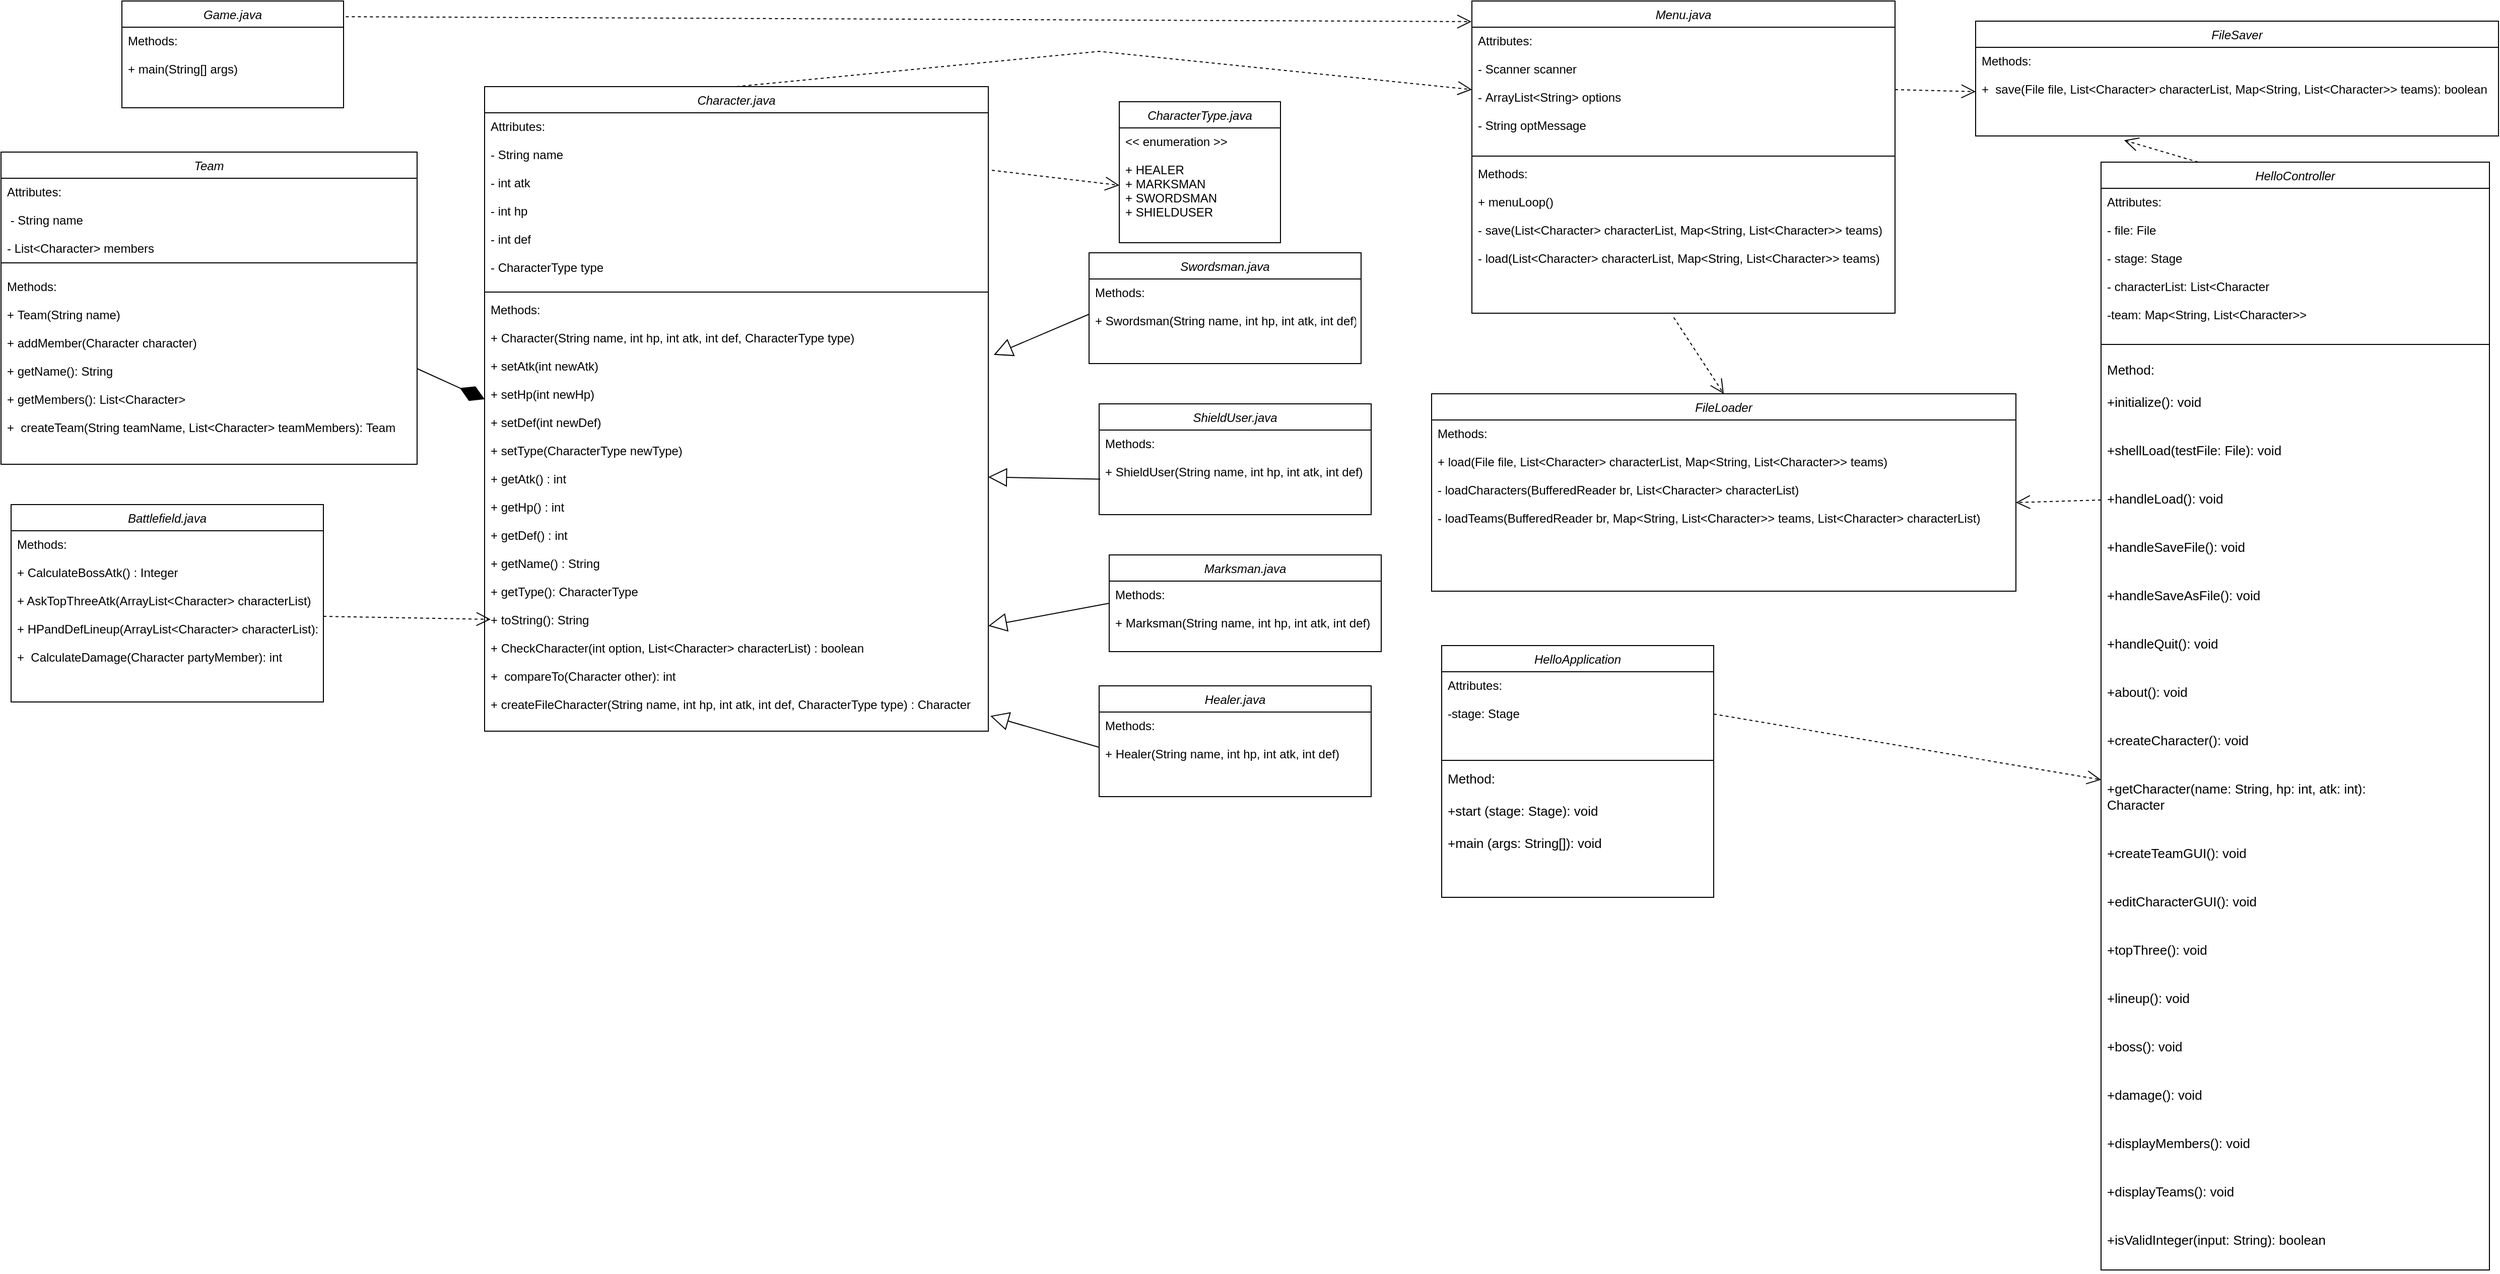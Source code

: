 <mxfile version="24.2.5" type="device">
  <diagram id="C5RBs43oDa-KdzZeNtuy" name="Page-1">
    <mxGraphModel dx="2799" dy="875" grid="1" gridSize="10" guides="1" tooltips="1" connect="1" arrows="1" fold="1" page="1" pageScale="1" pageWidth="827" pageHeight="1169" math="0" shadow="0">
      <root>
        <mxCell id="WIyWlLk6GJQsqaUBKTNV-0" />
        <mxCell id="WIyWlLk6GJQsqaUBKTNV-1" parent="WIyWlLk6GJQsqaUBKTNV-0" />
        <mxCell id="zkfFHV4jXpPFQw0GAbJ--0" value="Game.java" style="swimlane;fontStyle=2;align=center;verticalAlign=top;childLayout=stackLayout;horizontal=1;startSize=26;horizontalStack=0;resizeParent=1;resizeLast=0;collapsible=1;marginBottom=0;rounded=0;shadow=0;strokeWidth=1;" parent="WIyWlLk6GJQsqaUBKTNV-1" vertex="1">
          <mxGeometry x="20" y="10" width="220" height="106" as="geometry">
            <mxRectangle x="230" y="140" width="160" height="26" as="alternateBounds" />
          </mxGeometry>
        </mxCell>
        <mxCell id="zkfFHV4jXpPFQw0GAbJ--5" value="Methods:&#xa;&#xa;+ main(String[] args)&#xa;&#xa;&#xa;&#xa;" style="text;align=left;verticalAlign=top;spacingLeft=4;spacingRight=4;overflow=hidden;rotatable=0;points=[[0,0.5],[1,0.5]];portConstraint=eastwest;" parent="zkfFHV4jXpPFQw0GAbJ--0" vertex="1">
          <mxGeometry y="26" width="220" height="80" as="geometry" />
        </mxCell>
        <mxCell id="C-_iMZTlnANnUGbADPzh-8" value="Healer.java" style="swimlane;fontStyle=2;align=center;verticalAlign=top;childLayout=stackLayout;horizontal=1;startSize=26;horizontalStack=0;resizeParent=1;resizeLast=0;collapsible=1;marginBottom=0;rounded=0;shadow=0;strokeWidth=1;" parent="WIyWlLk6GJQsqaUBKTNV-1" vertex="1">
          <mxGeometry x="990" y="690" width="270" height="110" as="geometry">
            <mxRectangle x="230" y="140" width="160" height="26" as="alternateBounds" />
          </mxGeometry>
        </mxCell>
        <mxCell id="C-_iMZTlnANnUGbADPzh-11" value="Methods:&#xa;&#xa;+ Healer(String name, int hp, int atk, int def)&#xa;&#xa;&#xa;" style="text;align=left;verticalAlign=top;spacingLeft=4;spacingRight=4;overflow=hidden;rotatable=0;points=[[0,0.5],[1,0.5]];portConstraint=eastwest;" parent="C-_iMZTlnANnUGbADPzh-8" vertex="1">
          <mxGeometry y="26" width="270" height="70" as="geometry" />
        </mxCell>
        <mxCell id="C-_iMZTlnANnUGbADPzh-12" value="Character.java&#xa;" style="swimlane;fontStyle=2;align=center;verticalAlign=top;childLayout=stackLayout;horizontal=1;startSize=26;horizontalStack=0;resizeParent=1;resizeLast=0;collapsible=1;marginBottom=0;rounded=0;shadow=0;strokeWidth=1;" parent="WIyWlLk6GJQsqaUBKTNV-1" vertex="1">
          <mxGeometry x="380" y="95" width="500" height="640" as="geometry">
            <mxRectangle x="230" y="140" width="160" height="26" as="alternateBounds" />
          </mxGeometry>
        </mxCell>
        <mxCell id="C-_iMZTlnANnUGbADPzh-13" value="Attributes: &#xa;&#xa;- String name&#xa;&#xa;- int atk&#xa;&#xa;- int hp&#xa;&#xa;- int def&#xa;&#xa;- CharacterType type&#xa;" style="text;align=left;verticalAlign=top;spacingLeft=4;spacingRight=4;overflow=hidden;rotatable=0;points=[[0,0.5],[1,0.5]];portConstraint=eastwest;rounded=0;shadow=0;html=0;" parent="C-_iMZTlnANnUGbADPzh-12" vertex="1">
          <mxGeometry y="26" width="500" height="174" as="geometry" />
        </mxCell>
        <mxCell id="C-_iMZTlnANnUGbADPzh-14" value="" style="line;html=1;strokeWidth=1;align=left;verticalAlign=middle;spacingTop=-1;spacingLeft=3;spacingRight=3;rotatable=0;labelPosition=right;points=[];portConstraint=eastwest;" parent="C-_iMZTlnANnUGbADPzh-12" vertex="1">
          <mxGeometry y="200" width="500" height="8" as="geometry" />
        </mxCell>
        <mxCell id="C-_iMZTlnANnUGbADPzh-15" value="Methods:&#xa;&#xa;+ Character(String name, int hp, int atk, int def, CharacterType type)&#xa;&#xa;+ setAtk(int newAtk) &#xa;&#xa;+ setHp(int newHp)&#xa;&#xa;+ setDef(int newDef)&#xa;&#xa;+ setType(CharacterType newType)&#xa;&#xa;+ getAtk() : int&#xa;&#xa;+ getHp() : int&#xa;&#xa;+ getDef() : int&#xa;&#xa;+ getName() : String&#xa;&#xa;+ getType(): CharacterType&#xa;&#xa;+ toString(): String&#xa;&#xa;+ CheckCharacter(int option, List&lt;Character&gt; characterList) : boolean&#xa;&#xa;+  compareTo(Character other): int&#xa;&#xa;+ createFileCharacter(String name, int hp, int atk, int def, CharacterType type) : Character&#xa;&#xa;&#xa;" style="text;align=left;verticalAlign=top;spacingLeft=4;spacingRight=4;overflow=hidden;rotatable=0;points=[[0,0.5],[1,0.5]];portConstraint=eastwest;" parent="C-_iMZTlnANnUGbADPzh-12" vertex="1">
          <mxGeometry y="208" width="500" height="432" as="geometry" />
        </mxCell>
        <mxCell id="C-_iMZTlnANnUGbADPzh-24" value="Battlefield.java" style="swimlane;fontStyle=2;align=center;verticalAlign=top;childLayout=stackLayout;horizontal=1;startSize=26;horizontalStack=0;resizeParent=1;resizeLast=0;collapsible=1;marginBottom=0;rounded=0;shadow=0;strokeWidth=1;" parent="WIyWlLk6GJQsqaUBKTNV-1" vertex="1">
          <mxGeometry x="-90" y="510" width="310" height="196" as="geometry">
            <mxRectangle x="230" y="140" width="160" height="26" as="alternateBounds" />
          </mxGeometry>
        </mxCell>
        <mxCell id="C-_iMZTlnANnUGbADPzh-27" value="Methods:        &#xa;&#xa;+ CalculateBossAtk() : Integer&#xa;&#xa;+ AskTopThreeAtk(ArrayList&lt;Character&gt; characterList)&#xa;&#xa;+ HPandDefLineup(ArrayList&lt;Character&gt; characterList):&#xa;    &#xa;+  CalculateDamage(Character partyMember): int        &#xa;&#xa;" style="text;align=left;verticalAlign=top;spacingLeft=4;spacingRight=4;overflow=hidden;rotatable=0;points=[[0,0.5],[1,0.5]];portConstraint=eastwest;" parent="C-_iMZTlnANnUGbADPzh-24" vertex="1">
          <mxGeometry y="26" width="310" height="170" as="geometry" />
        </mxCell>
        <mxCell id="qbDU9hnoMPu13N1oNHzN-0" value="FileLoader" style="swimlane;fontStyle=2;align=center;verticalAlign=top;childLayout=stackLayout;horizontal=1;startSize=26;horizontalStack=0;resizeParent=1;resizeLast=0;collapsible=1;marginBottom=0;rounded=0;shadow=0;strokeWidth=1;" parent="WIyWlLk6GJQsqaUBKTNV-1" vertex="1">
          <mxGeometry x="1320" y="400" width="580" height="196" as="geometry">
            <mxRectangle x="230" y="140" width="160" height="26" as="alternateBounds" />
          </mxGeometry>
        </mxCell>
        <mxCell id="qbDU9hnoMPu13N1oNHzN-3" value="Methods:&#xa;&#xa;+ load(File file, List&lt;Character&gt; characterList, Map&lt;String, List&lt;Character&gt;&gt; teams)&#xa;&#xa;- loadCharacters(BufferedReader br, List&lt;Character&gt; characterList)&#xa;&#xa;- loadTeams(BufferedReader br, Map&lt;String, List&lt;Character&gt;&gt; teams, List&lt;Character&gt; characterList)" style="text;align=left;verticalAlign=top;spacingLeft=4;spacingRight=4;overflow=hidden;rotatable=0;points=[[0,0.5],[1,0.5]];portConstraint=eastwest;" parent="qbDU9hnoMPu13N1oNHzN-0" vertex="1">
          <mxGeometry y="26" width="580" height="164" as="geometry" />
        </mxCell>
        <mxCell id="qbDU9hnoMPu13N1oNHzN-4" value="FileSaver" style="swimlane;fontStyle=2;align=center;verticalAlign=top;childLayout=stackLayout;horizontal=1;startSize=26;horizontalStack=0;resizeParent=1;resizeLast=0;collapsible=1;marginBottom=0;rounded=0;shadow=0;strokeWidth=1;" parent="WIyWlLk6GJQsqaUBKTNV-1" vertex="1">
          <mxGeometry x="1860" y="30" width="519" height="114" as="geometry">
            <mxRectangle x="230" y="140" width="160" height="26" as="alternateBounds" />
          </mxGeometry>
        </mxCell>
        <mxCell id="qbDU9hnoMPu13N1oNHzN-7" value="Methods:&#xa;&#xa;+  save(File file, List&lt;Character&gt; characterList, Map&lt;String, List&lt;Character&gt;&gt; teams): boolean" style="text;align=left;verticalAlign=top;spacingLeft=4;spacingRight=4;overflow=hidden;rotatable=0;points=[[0,0.5],[1,0.5]];portConstraint=eastwest;" parent="qbDU9hnoMPu13N1oNHzN-4" vertex="1">
          <mxGeometry y="26" width="519" height="88" as="geometry" />
        </mxCell>
        <mxCell id="qbDU9hnoMPu13N1oNHzN-8" value="Marksman.java" style="swimlane;fontStyle=2;align=center;verticalAlign=top;childLayout=stackLayout;horizontal=1;startSize=26;horizontalStack=0;resizeParent=1;resizeLast=0;collapsible=1;marginBottom=0;rounded=0;shadow=0;strokeWidth=1;" parent="WIyWlLk6GJQsqaUBKTNV-1" vertex="1">
          <mxGeometry x="1000" y="560" width="270" height="96" as="geometry">
            <mxRectangle x="230" y="140" width="160" height="26" as="alternateBounds" />
          </mxGeometry>
        </mxCell>
        <mxCell id="qbDU9hnoMPu13N1oNHzN-9" value="Methods:&#xa;&#xa;+ Marksman(String name, int hp, int atk, int def)&#xa;&#xa;&#xa;" style="text;align=left;verticalAlign=top;spacingLeft=4;spacingRight=4;overflow=hidden;rotatable=0;points=[[0,0.5],[1,0.5]];portConstraint=eastwest;" parent="qbDU9hnoMPu13N1oNHzN-8" vertex="1">
          <mxGeometry y="26" width="270" height="70" as="geometry" />
        </mxCell>
        <mxCell id="qbDU9hnoMPu13N1oNHzN-10" value="Swordsman.java" style="swimlane;fontStyle=2;align=center;verticalAlign=top;childLayout=stackLayout;horizontal=1;startSize=26;horizontalStack=0;resizeParent=1;resizeLast=0;collapsible=1;marginBottom=0;rounded=0;shadow=0;strokeWidth=1;" parent="WIyWlLk6GJQsqaUBKTNV-1" vertex="1">
          <mxGeometry x="980" y="260" width="270" height="110" as="geometry">
            <mxRectangle x="230" y="140" width="160" height="26" as="alternateBounds" />
          </mxGeometry>
        </mxCell>
        <mxCell id="qbDU9hnoMPu13N1oNHzN-11" value="Methods:&#xa;&#xa;+ Swordsman(String name, int hp, int atk, int def)&#xa;&#xa;&#xa;" style="text;align=left;verticalAlign=top;spacingLeft=4;spacingRight=4;overflow=hidden;rotatable=0;points=[[0,0.5],[1,0.5]];portConstraint=eastwest;" parent="qbDU9hnoMPu13N1oNHzN-10" vertex="1">
          <mxGeometry y="26" width="270" height="70" as="geometry" />
        </mxCell>
        <mxCell id="qbDU9hnoMPu13N1oNHzN-12" value="ShieldUser.java" style="swimlane;fontStyle=2;align=center;verticalAlign=top;childLayout=stackLayout;horizontal=1;startSize=26;horizontalStack=0;resizeParent=1;resizeLast=0;collapsible=1;marginBottom=0;rounded=0;shadow=0;strokeWidth=1;" parent="WIyWlLk6GJQsqaUBKTNV-1" vertex="1">
          <mxGeometry x="990" y="410" width="270" height="110" as="geometry">
            <mxRectangle x="230" y="140" width="160" height="26" as="alternateBounds" />
          </mxGeometry>
        </mxCell>
        <mxCell id="qbDU9hnoMPu13N1oNHzN-13" value="Methods:&#xa;&#xa;+ ShieldUser(String name, int hp, int atk, int def)&#xa;&#xa;&#xa;" style="text;align=left;verticalAlign=top;spacingLeft=4;spacingRight=4;overflow=hidden;rotatable=0;points=[[0,0.5],[1,0.5]];portConstraint=eastwest;" parent="qbDU9hnoMPu13N1oNHzN-12" vertex="1">
          <mxGeometry y="26" width="270" height="70" as="geometry" />
        </mxCell>
        <mxCell id="qbDU9hnoMPu13N1oNHzN-14" value="Menu.java&#xa;" style="swimlane;fontStyle=2;align=center;verticalAlign=top;childLayout=stackLayout;horizontal=1;startSize=26;horizontalStack=0;resizeParent=1;resizeLast=0;collapsible=1;marginBottom=0;rounded=0;shadow=0;strokeWidth=1;" parent="WIyWlLk6GJQsqaUBKTNV-1" vertex="1">
          <mxGeometry x="1360" y="10" width="420" height="310" as="geometry">
            <mxRectangle x="230" y="140" width="160" height="26" as="alternateBounds" />
          </mxGeometry>
        </mxCell>
        <mxCell id="qbDU9hnoMPu13N1oNHzN-15" value="Attributes: &#xa;&#xa;- Scanner scanner&#xa;&#xa;- ArrayList&lt;String&gt; options&#xa;&#xa;- String optMessage&#xa;" style="text;align=left;verticalAlign=top;spacingLeft=4;spacingRight=4;overflow=hidden;rotatable=0;points=[[0,0.5],[1,0.5]];portConstraint=eastwest;rounded=0;shadow=0;html=0;" parent="qbDU9hnoMPu13N1oNHzN-14" vertex="1">
          <mxGeometry y="26" width="420" height="124" as="geometry" />
        </mxCell>
        <mxCell id="qbDU9hnoMPu13N1oNHzN-16" value="" style="line;html=1;strokeWidth=1;align=left;verticalAlign=middle;spacingTop=-1;spacingLeft=3;spacingRight=3;rotatable=0;labelPosition=right;points=[];portConstraint=eastwest;" parent="qbDU9hnoMPu13N1oNHzN-14" vertex="1">
          <mxGeometry y="150" width="420" height="8" as="geometry" />
        </mxCell>
        <mxCell id="qbDU9hnoMPu13N1oNHzN-17" value="Methods:&#xa;&#xa;+ menuLoop()&#xa;&#xa;- save(List&lt;Character&gt; characterList, Map&lt;String, List&lt;Character&gt;&gt; teams)&#xa;&#xa;- load(List&lt;Character&gt; characterList, Map&lt;String, List&lt;Character&gt;&gt; teams)&#xa;" style="text;align=left;verticalAlign=top;spacingLeft=4;spacingRight=4;overflow=hidden;rotatable=0;points=[[0,0.5],[1,0.5]];portConstraint=eastwest;" parent="qbDU9hnoMPu13N1oNHzN-14" vertex="1">
          <mxGeometry y="158" width="420" height="152" as="geometry" />
        </mxCell>
        <mxCell id="AJ7v6v-4wFEmw7gHdWOU-1" value="" style="endArrow=open;endSize=12;dashed=1;html=1;rounded=0;exitX=0.477;exitY=1.028;exitDx=0;exitDy=0;exitPerimeter=0;entryX=0.5;entryY=0;entryDx=0;entryDy=0;" parent="WIyWlLk6GJQsqaUBKTNV-1" source="qbDU9hnoMPu13N1oNHzN-17" target="qbDU9hnoMPu13N1oNHzN-0" edge="1">
          <mxGeometry width="160" relative="1" as="geometry">
            <mxPoint x="1120" y="260" as="sourcePoint" />
            <mxPoint x="1280" y="260" as="targetPoint" />
          </mxGeometry>
        </mxCell>
        <mxCell id="AJ7v6v-4wFEmw7gHdWOU-2" value="" style="endArrow=open;endSize=12;dashed=1;html=1;rounded=0;entryX=0;entryY=0.5;entryDx=0;entryDy=0;exitX=1;exitY=0.5;exitDx=0;exitDy=0;" parent="WIyWlLk6GJQsqaUBKTNV-1" source="qbDU9hnoMPu13N1oNHzN-15" target="qbDU9hnoMPu13N1oNHzN-7" edge="1">
          <mxGeometry width="160" relative="1" as="geometry">
            <mxPoint x="1120" y="120" as="sourcePoint" />
            <mxPoint x="1280" y="120" as="targetPoint" />
          </mxGeometry>
        </mxCell>
        <mxCell id="AJ7v6v-4wFEmw7gHdWOU-3" value="" style="endArrow=block;endSize=16;endFill=0;html=1;rounded=0;exitX=0;exitY=0.5;exitDx=0;exitDy=0;entryX=1.004;entryY=0.965;entryDx=0;entryDy=0;entryPerimeter=0;" parent="WIyWlLk6GJQsqaUBKTNV-1" source="C-_iMZTlnANnUGbADPzh-11" target="C-_iMZTlnANnUGbADPzh-15" edge="1">
          <mxGeometry width="160" relative="1" as="geometry">
            <mxPoint x="500" y="710" as="sourcePoint" />
            <mxPoint x="660" y="710" as="targetPoint" />
          </mxGeometry>
        </mxCell>
        <mxCell id="AJ7v6v-4wFEmw7gHdWOU-4" value="" style="endArrow=block;endSize=16;endFill=0;html=1;rounded=0;exitX=0;exitY=0.5;exitDx=0;exitDy=0;entryX=1;entryY=0.758;entryDx=0;entryDy=0;entryPerimeter=0;" parent="WIyWlLk6GJQsqaUBKTNV-1" source="qbDU9hnoMPu13N1oNHzN-8" target="C-_iMZTlnANnUGbADPzh-15" edge="1">
          <mxGeometry width="160" relative="1" as="geometry">
            <mxPoint x="500" y="710" as="sourcePoint" />
            <mxPoint x="630" y="640" as="targetPoint" />
          </mxGeometry>
        </mxCell>
        <mxCell id="AJ7v6v-4wFEmw7gHdWOU-6" value="" style="endArrow=block;endSize=16;endFill=0;html=1;rounded=0;exitX=0;exitY=0.5;exitDx=0;exitDy=0;entryX=1.011;entryY=0.135;entryDx=0;entryDy=0;entryPerimeter=0;" parent="WIyWlLk6GJQsqaUBKTNV-1" source="qbDU9hnoMPu13N1oNHzN-11" target="C-_iMZTlnANnUGbADPzh-15" edge="1">
          <mxGeometry width="160" relative="1" as="geometry">
            <mxPoint x="500" y="710" as="sourcePoint" />
            <mxPoint x="660" y="710" as="targetPoint" />
          </mxGeometry>
        </mxCell>
        <mxCell id="AJ7v6v-4wFEmw7gHdWOU-7" value="CharacterType.java&#xa;" style="swimlane;fontStyle=2;align=center;verticalAlign=top;childLayout=stackLayout;horizontal=1;startSize=26;horizontalStack=0;resizeParent=1;resizeLast=0;collapsible=1;marginBottom=0;rounded=0;shadow=0;strokeWidth=1;" parent="WIyWlLk6GJQsqaUBKTNV-1" vertex="1">
          <mxGeometry x="1010" y="110" width="160" height="140" as="geometry">
            <mxRectangle x="230" y="140" width="160" height="26" as="alternateBounds" />
          </mxGeometry>
        </mxCell>
        <mxCell id="AJ7v6v-4wFEmw7gHdWOU-8" value="&lt;&lt; enumeration &gt;&gt;&#xa;&#xa;+ HEALER&#xa;+ MARKSMAN&#xa;+ SWORDSMAN&#xa;+ SHIELDUSER&#xa;&#xa; " style="text;align=left;verticalAlign=top;spacingLeft=4;spacingRight=4;overflow=hidden;rotatable=0;points=[[0,0.5],[1,0.5]];portConstraint=eastwest;rounded=0;shadow=0;html=0;" parent="AJ7v6v-4wFEmw7gHdWOU-7" vertex="1">
          <mxGeometry y="26" width="160" height="114" as="geometry" />
        </mxCell>
        <mxCell id="AJ7v6v-4wFEmw7gHdWOU-22" value="Team" style="swimlane;fontStyle=2;align=center;verticalAlign=top;childLayout=stackLayout;horizontal=1;startSize=26;horizontalStack=0;resizeParent=1;resizeLast=0;collapsible=1;marginBottom=0;rounded=0;shadow=0;strokeWidth=1;" parent="WIyWlLk6GJQsqaUBKTNV-1" vertex="1">
          <mxGeometry x="-100" y="160" width="413" height="310" as="geometry">
            <mxRectangle x="230" y="140" width="160" height="26" as="alternateBounds" />
          </mxGeometry>
        </mxCell>
        <mxCell id="AJ7v6v-4wFEmw7gHdWOU-23" value="Attributes:&#xa;&#xa; - String name&#xa;&#xa;- List&lt;Character&gt; members" style="text;align=left;verticalAlign=top;spacingLeft=4;spacingRight=4;overflow=hidden;rotatable=0;points=[[0,0.5],[1,0.5]];portConstraint=eastwest;rounded=0;shadow=0;html=0;" parent="AJ7v6v-4wFEmw7gHdWOU-22" vertex="1">
          <mxGeometry y="26" width="413" height="74" as="geometry" />
        </mxCell>
        <mxCell id="AJ7v6v-4wFEmw7gHdWOU-24" value="" style="line;html=1;strokeWidth=1;align=left;verticalAlign=middle;spacingTop=-1;spacingLeft=3;spacingRight=3;rotatable=0;labelPosition=right;points=[];portConstraint=eastwest;" parent="AJ7v6v-4wFEmw7gHdWOU-22" vertex="1">
          <mxGeometry y="100" width="413" height="20" as="geometry" />
        </mxCell>
        <mxCell id="AJ7v6v-4wFEmw7gHdWOU-25" value="Methods:&#xa;&#xa;+ Team(String name)&#xa;&#xa;+ addMember(Character character)&#xa;&#xa;+ getName(): String&#xa;&#xa;+ getMembers(): List&lt;Character&gt;&#xa;&#xa;+  createTeam(String teamName, List&lt;Character&gt; teamMembers): Team" style="text;align=left;verticalAlign=top;spacingLeft=4;spacingRight=4;overflow=hidden;rotatable=0;points=[[0,0.5],[1,0.5]];portConstraint=eastwest;" parent="AJ7v6v-4wFEmw7gHdWOU-22" vertex="1">
          <mxGeometry y="120" width="413" height="190" as="geometry" />
        </mxCell>
        <mxCell id="x1eWgWmqCYj6v43EixWF-4" value="HelloApplication" style="swimlane;fontStyle=2;align=center;verticalAlign=top;childLayout=stackLayout;horizontal=1;startSize=26;horizontalStack=0;resizeParent=1;resizeLast=0;collapsible=1;marginBottom=0;rounded=0;shadow=0;strokeWidth=1;" parent="WIyWlLk6GJQsqaUBKTNV-1" vertex="1">
          <mxGeometry x="1330" y="650" width="270" height="250" as="geometry">
            <mxRectangle x="230" y="140" width="160" height="26" as="alternateBounds" />
          </mxGeometry>
        </mxCell>
        <mxCell id="x1eWgWmqCYj6v43EixWF-5" value="Attributes:&#xa;&#xa;-stage: Stage" style="text;align=left;verticalAlign=top;spacingLeft=4;spacingRight=4;overflow=hidden;rotatable=0;points=[[0,0.5],[1,0.5]];portConstraint=eastwest;rounded=0;shadow=0;html=0;" parent="x1eWgWmqCYj6v43EixWF-4" vertex="1">
          <mxGeometry y="26" width="270" height="84" as="geometry" />
        </mxCell>
        <mxCell id="x1eWgWmqCYj6v43EixWF-6" value="" style="line;html=1;strokeWidth=1;align=left;verticalAlign=middle;spacingTop=-1;spacingLeft=3;spacingRight=3;rotatable=0;labelPosition=right;points=[];portConstraint=eastwest;" parent="x1eWgWmqCYj6v43EixWF-4" vertex="1">
          <mxGeometry y="110" width="270" height="8" as="geometry" />
        </mxCell>
        <mxCell id="x1eWgWmqCYj6v43EixWF-7" value="Method:&#xa;&#xa;+start (stage: Stage): void &#xa;&#xa;+main (args: String[]): void" style="text;align=left;verticalAlign=top;spacingLeft=4;spacingRight=4;overflow=hidden;rotatable=0;points=[[0,0.5],[1,0.5]];portConstraint=eastwest;fontSize=13;" parent="x1eWgWmqCYj6v43EixWF-4" vertex="1">
          <mxGeometry y="118" width="270" height="90" as="geometry" />
        </mxCell>
        <mxCell id="x1eWgWmqCYj6v43EixWF-9" value="HelloController" style="swimlane;fontStyle=2;align=center;verticalAlign=top;childLayout=stackLayout;horizontal=1;startSize=26;horizontalStack=0;resizeParent=1;resizeLast=0;collapsible=1;marginBottom=0;rounded=0;shadow=0;strokeWidth=1;" parent="WIyWlLk6GJQsqaUBKTNV-1" vertex="1">
          <mxGeometry x="1984.5" y="170" width="385.5" height="1100" as="geometry">
            <mxRectangle x="230" y="140" width="160" height="26" as="alternateBounds" />
          </mxGeometry>
        </mxCell>
        <mxCell id="x1eWgWmqCYj6v43EixWF-10" value="Attributes:&#xa;&#xa;- file: File &#xa;&#xa;- stage: Stage&#xa;&#xa;- characterList: List&lt;Character&#xa;&#xa;-team: Map&lt;String, List&lt;Character&gt;&gt;&#xa;&#xa;" style="text;align=left;verticalAlign=top;spacingLeft=4;spacingRight=4;overflow=hidden;rotatable=0;points=[[0,0.5],[1,0.5]];portConstraint=eastwest;rounded=0;shadow=0;html=0;" parent="x1eWgWmqCYj6v43EixWF-9" vertex="1">
          <mxGeometry y="26" width="385.5" height="144" as="geometry" />
        </mxCell>
        <mxCell id="x1eWgWmqCYj6v43EixWF-11" value="" style="line;html=1;strokeWidth=1;align=left;verticalAlign=middle;spacingTop=-1;spacingLeft=3;spacingRight=3;rotatable=0;labelPosition=right;points=[];portConstraint=eastwest;" parent="x1eWgWmqCYj6v43EixWF-9" vertex="1">
          <mxGeometry y="170" width="385.5" height="22" as="geometry" />
        </mxCell>
        <mxCell id="x1eWgWmqCYj6v43EixWF-12" value="Method:&#xa;&#xa;+initialize(): void               &#xa;&#xa;&#xa;+shellLoad(testFile: File): void  &#xa;&#xa;&#xa;+handleLoad(): void                &#xa;&#xa;&#xa;+handleSaveFile(): void            &#xa;&#xa;&#xa;+handleSaveAsFile(): void          &#xa;&#xa;&#xa;+handleQuit(): void                &#xa;&#xa;&#xa;+about(): void                     &#xa;&#xa;&#xa;+createCharacter(): void           &#xa;&#xa;&#xa;+getCharacter(name: String, hp: int, atk: int):&#xa;Character    &#xa;&#xa;&#xa;+createTeamGUI(): void             &#xa;&#xa;&#xa;+editCharacterGUI(): void          &#xa;&#xa;&#xa;+topThree(): void                  &#xa;&#xa;&#xa;+lineup(): void                    &#xa;&#xa;&#xa;+boss(): void                      &#xa;&#xa;&#xa;+damage(): void                    &#xa;&#xa;&#xa;+displayMembers(): void            &#xa;&#xa;&#xa;+displayTeams(): void              &#xa;&#xa;&#xa;+isValidInteger(input: String): boolean" style="text;align=left;verticalAlign=top;spacingLeft=4;spacingRight=4;overflow=hidden;rotatable=0;points=[[0,0.5],[1,0.5]];portConstraint=eastwest;fontSize=13;" parent="x1eWgWmqCYj6v43EixWF-9" vertex="1">
          <mxGeometry y="192" width="385.5" height="908" as="geometry" />
        </mxCell>
        <mxCell id="x1eWgWmqCYj6v43EixWF-14" value="" style="endArrow=open;endSize=12;dashed=1;html=1;rounded=0;exitX=0;exitY=0.158;exitDx=0;exitDy=0;exitPerimeter=0;entryX=1;entryY=0.5;entryDx=0;entryDy=0;" parent="WIyWlLk6GJQsqaUBKTNV-1" source="x1eWgWmqCYj6v43EixWF-12" target="qbDU9hnoMPu13N1oNHzN-3" edge="1">
          <mxGeometry width="160" relative="1" as="geometry">
            <mxPoint x="1570" y="334" as="sourcePoint" />
            <mxPoint x="1620" y="410" as="targetPoint" />
          </mxGeometry>
        </mxCell>
        <mxCell id="x1eWgWmqCYj6v43EixWF-15" value="" style="endArrow=open;endSize=12;dashed=1;html=1;rounded=0;exitX=0.25;exitY=0;exitDx=0;exitDy=0;entryX=0.284;entryY=1.048;entryDx=0;entryDy=0;entryPerimeter=0;" parent="WIyWlLk6GJQsqaUBKTNV-1" source="x1eWgWmqCYj6v43EixWF-9" target="qbDU9hnoMPu13N1oNHzN-7" edge="1">
          <mxGeometry width="160" relative="1" as="geometry">
            <mxPoint x="1580" y="344" as="sourcePoint" />
            <mxPoint x="1630" y="420" as="targetPoint" />
          </mxGeometry>
        </mxCell>
        <mxCell id="xbR5W7c9wwVilmZqhXMw-1" value="" style="endArrow=open;endSize=12;dashed=1;html=1;rounded=0;exitX=1.007;exitY=0.328;exitDx=0;exitDy=0;exitPerimeter=0;entryX=0;entryY=0.5;entryDx=0;entryDy=0;" parent="WIyWlLk6GJQsqaUBKTNV-1" source="C-_iMZTlnANnUGbADPzh-13" target="AJ7v6v-4wFEmw7gHdWOU-8" edge="1">
          <mxGeometry width="160" relative="1" as="geometry">
            <mxPoint x="860" y="240" as="sourcePoint" />
            <mxPoint x="1020" y="240" as="targetPoint" />
          </mxGeometry>
        </mxCell>
        <mxCell id="xbR5W7c9wwVilmZqhXMw-3" value="" style="endArrow=block;endSize=16;endFill=0;html=1;rounded=0;exitX=0.004;exitY=0.697;exitDx=0;exitDy=0;entryX=1;entryY=0.416;entryDx=0;entryDy=0;entryPerimeter=0;exitPerimeter=0;" parent="WIyWlLk6GJQsqaUBKTNV-1" source="qbDU9hnoMPu13N1oNHzN-13" target="C-_iMZTlnANnUGbADPzh-15" edge="1">
          <mxGeometry width="160" relative="1" as="geometry">
            <mxPoint x="990" y="281" as="sourcePoint" />
            <mxPoint x="896" y="371" as="targetPoint" />
          </mxGeometry>
        </mxCell>
        <mxCell id="VfISPpZtgVDVe0Ft1Rp6-0" value="" style="endArrow=diamondThin;endFill=1;endSize=24;html=1;rounded=0;exitX=1;exitY=0.5;exitDx=0;exitDy=0;" edge="1" parent="WIyWlLk6GJQsqaUBKTNV-1" source="AJ7v6v-4wFEmw7gHdWOU-25" target="C-_iMZTlnANnUGbADPzh-15">
          <mxGeometry width="160" relative="1" as="geometry">
            <mxPoint x="640" y="310" as="sourcePoint" />
            <mxPoint x="800" y="310" as="targetPoint" />
          </mxGeometry>
        </mxCell>
        <mxCell id="VfISPpZtgVDVe0Ft1Rp6-1" value="" style="endArrow=open;endSize=12;dashed=1;html=1;rounded=0;exitX=1.01;exitY=-0.13;exitDx=0;exitDy=0;exitPerimeter=0;entryX=-0.001;entryY=0.066;entryDx=0;entryDy=0;entryPerimeter=0;" edge="1" parent="WIyWlLk6GJQsqaUBKTNV-1" source="zkfFHV4jXpPFQw0GAbJ--5" target="qbDU9hnoMPu13N1oNHzN-14">
          <mxGeometry width="160" relative="1" as="geometry">
            <mxPoint x="894" y="188" as="sourcePoint" />
            <mxPoint x="1020" y="153" as="targetPoint" />
          </mxGeometry>
        </mxCell>
        <mxCell id="VfISPpZtgVDVe0Ft1Rp6-4" value="" style="endArrow=open;endSize=12;dashed=1;html=1;rounded=0;exitX=0.5;exitY=0;exitDx=0;exitDy=0;entryX=0;entryY=0.5;entryDx=0;entryDy=0;" edge="1" parent="WIyWlLk6GJQsqaUBKTNV-1" source="C-_iMZTlnANnUGbADPzh-12" target="qbDU9hnoMPu13N1oNHzN-15">
          <mxGeometry width="160" relative="1" as="geometry">
            <mxPoint x="894" y="188" as="sourcePoint" />
            <mxPoint x="1020" y="203" as="targetPoint" />
            <Array as="points">
              <mxPoint x="990" y="60" />
            </Array>
          </mxGeometry>
        </mxCell>
        <mxCell id="VfISPpZtgVDVe0Ft1Rp6-5" value="" style="endArrow=open;endSize=12;dashed=1;html=1;rounded=0;exitX=1;exitY=0.5;exitDx=0;exitDy=0;" edge="1" parent="WIyWlLk6GJQsqaUBKTNV-1" source="x1eWgWmqCYj6v43EixWF-5" target="x1eWgWmqCYj6v43EixWF-12">
          <mxGeometry width="160" relative="1" as="geometry">
            <mxPoint x="904" y="198" as="sourcePoint" />
            <mxPoint x="1030" y="213" as="targetPoint" />
          </mxGeometry>
        </mxCell>
        <mxCell id="VfISPpZtgVDVe0Ft1Rp6-6" value="" style="endArrow=open;endSize=12;dashed=1;html=1;rounded=0;exitX=1;exitY=0.5;exitDx=0;exitDy=0;entryX=0.012;entryY=0.743;entryDx=0;entryDy=0;entryPerimeter=0;" edge="1" parent="WIyWlLk6GJQsqaUBKTNV-1" source="C-_iMZTlnANnUGbADPzh-27" target="C-_iMZTlnANnUGbADPzh-15">
          <mxGeometry width="160" relative="1" as="geometry">
            <mxPoint x="914" y="208" as="sourcePoint" />
            <mxPoint x="1040" y="223" as="targetPoint" />
          </mxGeometry>
        </mxCell>
      </root>
    </mxGraphModel>
  </diagram>
</mxfile>
